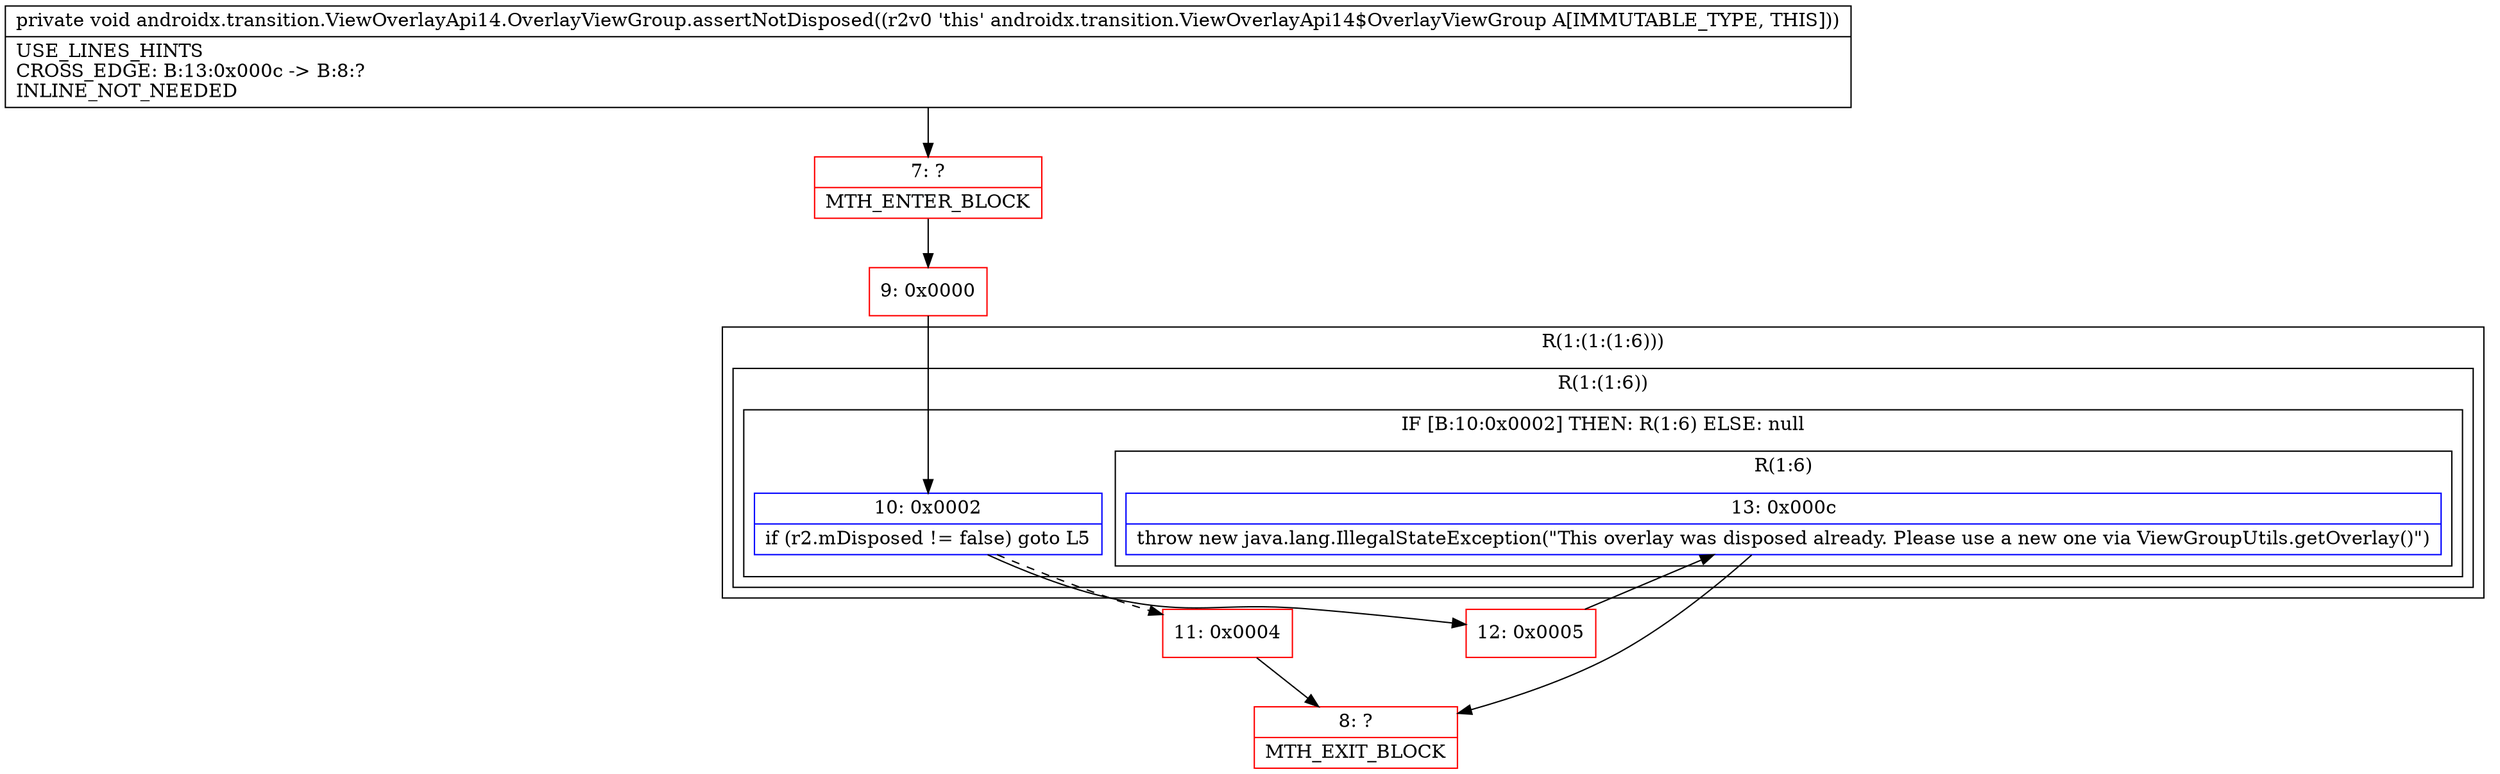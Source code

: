 digraph "CFG forandroidx.transition.ViewOverlayApi14.OverlayViewGroup.assertNotDisposed()V" {
subgraph cluster_Region_998572019 {
label = "R(1:(1:(1:6)))";
node [shape=record,color=blue];
subgraph cluster_Region_1366865104 {
label = "R(1:(1:6))";
node [shape=record,color=blue];
subgraph cluster_IfRegion_1667419111 {
label = "IF [B:10:0x0002] THEN: R(1:6) ELSE: null";
node [shape=record,color=blue];
Node_10 [shape=record,label="{10\:\ 0x0002|if (r2.mDisposed != false) goto L5\l}"];
subgraph cluster_Region_1207025382 {
label = "R(1:6)";
node [shape=record,color=blue];
Node_13 [shape=record,label="{13\:\ 0x000c|throw new java.lang.IllegalStateException(\"This overlay was disposed already. Please use a new one via ViewGroupUtils.getOverlay()\")\l}"];
}
}
}
}
Node_7 [shape=record,color=red,label="{7\:\ ?|MTH_ENTER_BLOCK\l}"];
Node_9 [shape=record,color=red,label="{9\:\ 0x0000}"];
Node_11 [shape=record,color=red,label="{11\:\ 0x0004}"];
Node_8 [shape=record,color=red,label="{8\:\ ?|MTH_EXIT_BLOCK\l}"];
Node_12 [shape=record,color=red,label="{12\:\ 0x0005}"];
MethodNode[shape=record,label="{private void androidx.transition.ViewOverlayApi14.OverlayViewGroup.assertNotDisposed((r2v0 'this' androidx.transition.ViewOverlayApi14$OverlayViewGroup A[IMMUTABLE_TYPE, THIS]))  | USE_LINES_HINTS\lCROSS_EDGE: B:13:0x000c \-\> B:8:?\lINLINE_NOT_NEEDED\l}"];
MethodNode -> Node_7;Node_10 -> Node_11[style=dashed];
Node_10 -> Node_12;
Node_13 -> Node_8;
Node_7 -> Node_9;
Node_9 -> Node_10;
Node_11 -> Node_8;
Node_12 -> Node_13;
}

